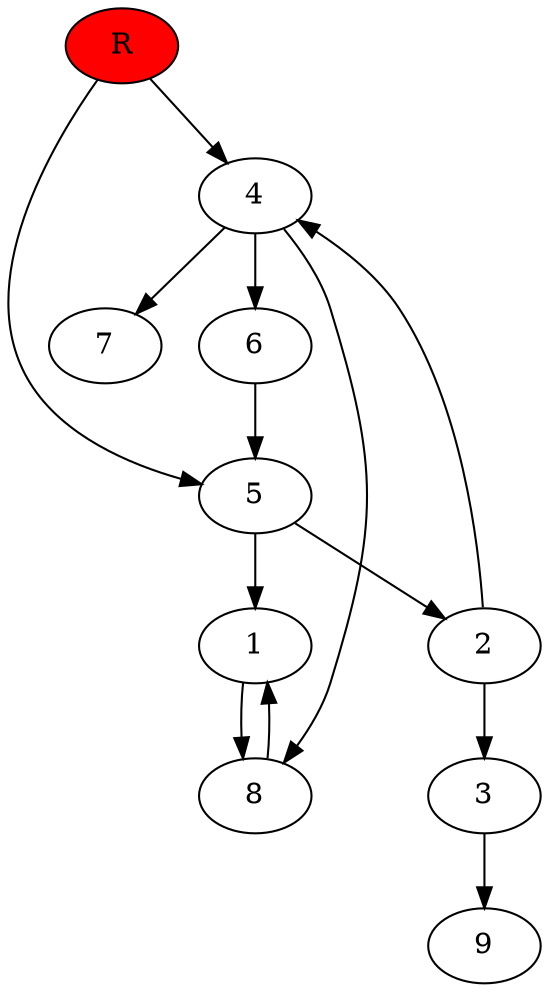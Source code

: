 digraph prb59724 {
	1
	2
	3
	4
	5
	6
	7
	8
	R [fillcolor="#ff0000" style=filled]
	1 -> 8
	2 -> 3
	2 -> 4
	3 -> 9
	4 -> 6
	4 -> 7
	4 -> 8
	5 -> 1
	5 -> 2
	6 -> 5
	8 -> 1
	R -> 4
	R -> 5
}
